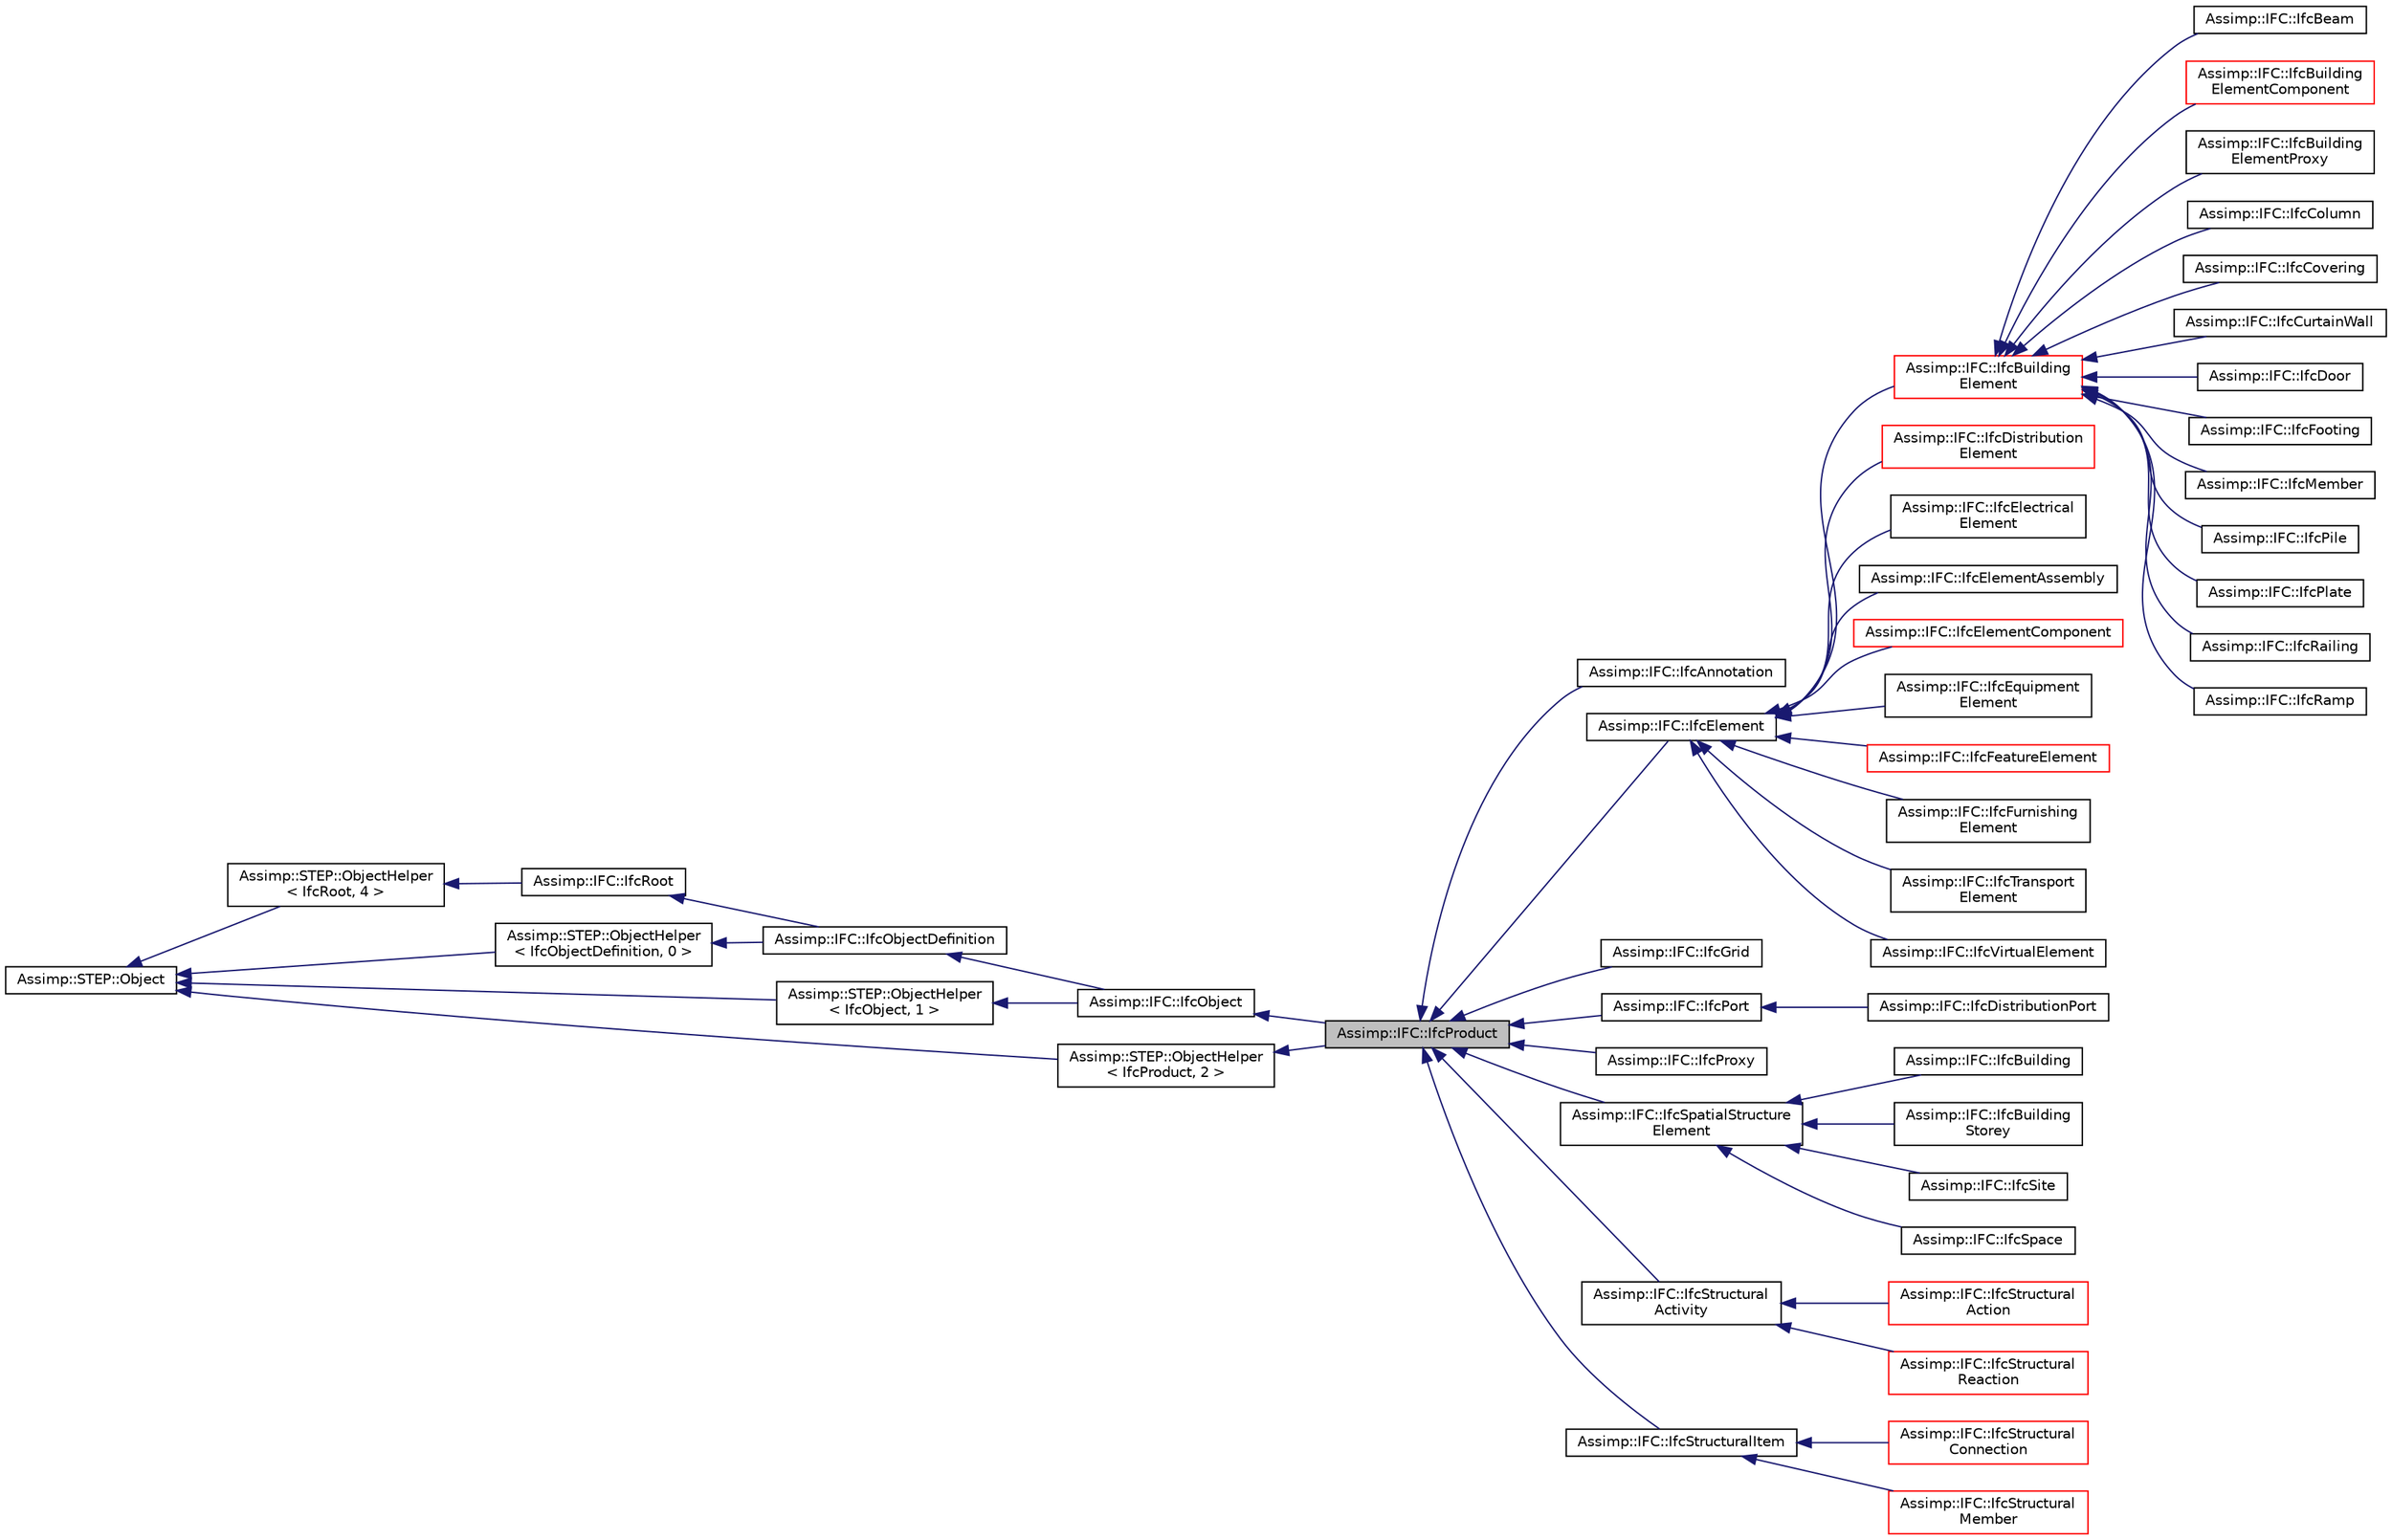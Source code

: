 digraph "Assimp::IFC::IfcProduct"
{
  edge [fontname="Helvetica",fontsize="10",labelfontname="Helvetica",labelfontsize="10"];
  node [fontname="Helvetica",fontsize="10",shape=record];
  rankdir="LR";
  Node1 [label="Assimp::IFC::IfcProduct",height=0.2,width=0.4,color="black", fillcolor="grey75", style="filled", fontcolor="black"];
  Node2 -> Node1 [dir="back",color="midnightblue",fontsize="10",style="solid",fontname="Helvetica"];
  Node2 [label="Assimp::IFC::IfcObject",height=0.2,width=0.4,color="black", fillcolor="white", style="filled",URL="$struct_assimp_1_1_i_f_c_1_1_ifc_object.html"];
  Node3 -> Node2 [dir="back",color="midnightblue",fontsize="10",style="solid",fontname="Helvetica"];
  Node3 [label="Assimp::IFC::IfcObjectDefinition",height=0.2,width=0.4,color="black", fillcolor="white", style="filled",URL="$struct_assimp_1_1_i_f_c_1_1_ifc_object_definition.html"];
  Node4 -> Node3 [dir="back",color="midnightblue",fontsize="10",style="solid",fontname="Helvetica"];
  Node4 [label="Assimp::IFC::IfcRoot",height=0.2,width=0.4,color="black", fillcolor="white", style="filled",URL="$struct_assimp_1_1_i_f_c_1_1_ifc_root.html"];
  Node5 -> Node4 [dir="back",color="midnightblue",fontsize="10",style="solid",fontname="Helvetica"];
  Node5 [label="Assimp::STEP::ObjectHelper\l\< IfcRoot, 4 \>",height=0.2,width=0.4,color="black", fillcolor="white", style="filled",URL="$struct_assimp_1_1_s_t_e_p_1_1_object_helper.html"];
  Node6 -> Node5 [dir="back",color="midnightblue",fontsize="10",style="solid",fontname="Helvetica"];
  Node6 [label="Assimp::STEP::Object",height=0.2,width=0.4,color="black", fillcolor="white", style="filled",URL="$class_assimp_1_1_s_t_e_p_1_1_object.html"];
  Node7 -> Node3 [dir="back",color="midnightblue",fontsize="10",style="solid",fontname="Helvetica"];
  Node7 [label="Assimp::STEP::ObjectHelper\l\< IfcObjectDefinition, 0 \>",height=0.2,width=0.4,color="black", fillcolor="white", style="filled",URL="$struct_assimp_1_1_s_t_e_p_1_1_object_helper.html"];
  Node6 -> Node7 [dir="back",color="midnightblue",fontsize="10",style="solid",fontname="Helvetica"];
  Node8 -> Node2 [dir="back",color="midnightblue",fontsize="10",style="solid",fontname="Helvetica"];
  Node8 [label="Assimp::STEP::ObjectHelper\l\< IfcObject, 1 \>",height=0.2,width=0.4,color="black", fillcolor="white", style="filled",URL="$struct_assimp_1_1_s_t_e_p_1_1_object_helper.html"];
  Node6 -> Node8 [dir="back",color="midnightblue",fontsize="10",style="solid",fontname="Helvetica"];
  Node9 -> Node1 [dir="back",color="midnightblue",fontsize="10",style="solid",fontname="Helvetica"];
  Node9 [label="Assimp::STEP::ObjectHelper\l\< IfcProduct, 2 \>",height=0.2,width=0.4,color="black", fillcolor="white", style="filled",URL="$struct_assimp_1_1_s_t_e_p_1_1_object_helper.html"];
  Node6 -> Node9 [dir="back",color="midnightblue",fontsize="10",style="solid",fontname="Helvetica"];
  Node1 -> Node10 [dir="back",color="midnightblue",fontsize="10",style="solid",fontname="Helvetica"];
  Node10 [label="Assimp::IFC::IfcAnnotation",height=0.2,width=0.4,color="black", fillcolor="white", style="filled",URL="$struct_assimp_1_1_i_f_c_1_1_ifc_annotation.html"];
  Node1 -> Node11 [dir="back",color="midnightblue",fontsize="10",style="solid",fontname="Helvetica"];
  Node11 [label="Assimp::IFC::IfcElement",height=0.2,width=0.4,color="black", fillcolor="white", style="filled",URL="$struct_assimp_1_1_i_f_c_1_1_ifc_element.html"];
  Node11 -> Node12 [dir="back",color="midnightblue",fontsize="10",style="solid",fontname="Helvetica"];
  Node12 [label="Assimp::IFC::IfcBuilding\lElement",height=0.2,width=0.4,color="red", fillcolor="white", style="filled",URL="$struct_assimp_1_1_i_f_c_1_1_ifc_building_element.html"];
  Node12 -> Node13 [dir="back",color="midnightblue",fontsize="10",style="solid",fontname="Helvetica"];
  Node13 [label="Assimp::IFC::IfcBeam",height=0.2,width=0.4,color="black", fillcolor="white", style="filled",URL="$struct_assimp_1_1_i_f_c_1_1_ifc_beam.html"];
  Node12 -> Node14 [dir="back",color="midnightblue",fontsize="10",style="solid",fontname="Helvetica"];
  Node14 [label="Assimp::IFC::IfcBuilding\lElementComponent",height=0.2,width=0.4,color="red", fillcolor="white", style="filled",URL="$struct_assimp_1_1_i_f_c_1_1_ifc_building_element_component.html"];
  Node12 -> Node15 [dir="back",color="midnightblue",fontsize="10",style="solid",fontname="Helvetica"];
  Node15 [label="Assimp::IFC::IfcBuilding\lElementProxy",height=0.2,width=0.4,color="black", fillcolor="white", style="filled",URL="$struct_assimp_1_1_i_f_c_1_1_ifc_building_element_proxy.html"];
  Node12 -> Node16 [dir="back",color="midnightblue",fontsize="10",style="solid",fontname="Helvetica"];
  Node16 [label="Assimp::IFC::IfcColumn",height=0.2,width=0.4,color="black", fillcolor="white", style="filled",URL="$struct_assimp_1_1_i_f_c_1_1_ifc_column.html"];
  Node12 -> Node17 [dir="back",color="midnightblue",fontsize="10",style="solid",fontname="Helvetica"];
  Node17 [label="Assimp::IFC::IfcCovering",height=0.2,width=0.4,color="black", fillcolor="white", style="filled",URL="$struct_assimp_1_1_i_f_c_1_1_ifc_covering.html"];
  Node12 -> Node18 [dir="back",color="midnightblue",fontsize="10",style="solid",fontname="Helvetica"];
  Node18 [label="Assimp::IFC::IfcCurtainWall",height=0.2,width=0.4,color="black", fillcolor="white", style="filled",URL="$struct_assimp_1_1_i_f_c_1_1_ifc_curtain_wall.html"];
  Node12 -> Node19 [dir="back",color="midnightblue",fontsize="10",style="solid",fontname="Helvetica"];
  Node19 [label="Assimp::IFC::IfcDoor",height=0.2,width=0.4,color="black", fillcolor="white", style="filled",URL="$struct_assimp_1_1_i_f_c_1_1_ifc_door.html"];
  Node12 -> Node20 [dir="back",color="midnightblue",fontsize="10",style="solid",fontname="Helvetica"];
  Node20 [label="Assimp::IFC::IfcFooting",height=0.2,width=0.4,color="black", fillcolor="white", style="filled",URL="$struct_assimp_1_1_i_f_c_1_1_ifc_footing.html"];
  Node12 -> Node21 [dir="back",color="midnightblue",fontsize="10",style="solid",fontname="Helvetica"];
  Node21 [label="Assimp::IFC::IfcMember",height=0.2,width=0.4,color="black", fillcolor="white", style="filled",URL="$struct_assimp_1_1_i_f_c_1_1_ifc_member.html"];
  Node12 -> Node22 [dir="back",color="midnightblue",fontsize="10",style="solid",fontname="Helvetica"];
  Node22 [label="Assimp::IFC::IfcPile",height=0.2,width=0.4,color="black", fillcolor="white", style="filled",URL="$struct_assimp_1_1_i_f_c_1_1_ifc_pile.html"];
  Node12 -> Node23 [dir="back",color="midnightblue",fontsize="10",style="solid",fontname="Helvetica"];
  Node23 [label="Assimp::IFC::IfcPlate",height=0.2,width=0.4,color="black", fillcolor="white", style="filled",URL="$struct_assimp_1_1_i_f_c_1_1_ifc_plate.html"];
  Node12 -> Node24 [dir="back",color="midnightblue",fontsize="10",style="solid",fontname="Helvetica"];
  Node24 [label="Assimp::IFC::IfcRailing",height=0.2,width=0.4,color="black", fillcolor="white", style="filled",URL="$struct_assimp_1_1_i_f_c_1_1_ifc_railing.html"];
  Node12 -> Node25 [dir="back",color="midnightblue",fontsize="10",style="solid",fontname="Helvetica"];
  Node25 [label="Assimp::IFC::IfcRamp",height=0.2,width=0.4,color="black", fillcolor="white", style="filled",URL="$struct_assimp_1_1_i_f_c_1_1_ifc_ramp.html"];
  Node11 -> Node26 [dir="back",color="midnightblue",fontsize="10",style="solid",fontname="Helvetica"];
  Node26 [label="Assimp::IFC::IfcDistribution\lElement",height=0.2,width=0.4,color="red", fillcolor="white", style="filled",URL="$struct_assimp_1_1_i_f_c_1_1_ifc_distribution_element.html"];
  Node11 -> Node27 [dir="back",color="midnightblue",fontsize="10",style="solid",fontname="Helvetica"];
  Node27 [label="Assimp::IFC::IfcElectrical\lElement",height=0.2,width=0.4,color="black", fillcolor="white", style="filled",URL="$struct_assimp_1_1_i_f_c_1_1_ifc_electrical_element.html"];
  Node11 -> Node28 [dir="back",color="midnightblue",fontsize="10",style="solid",fontname="Helvetica"];
  Node28 [label="Assimp::IFC::IfcElementAssembly",height=0.2,width=0.4,color="black", fillcolor="white", style="filled",URL="$struct_assimp_1_1_i_f_c_1_1_ifc_element_assembly.html"];
  Node11 -> Node29 [dir="back",color="midnightblue",fontsize="10",style="solid",fontname="Helvetica"];
  Node29 [label="Assimp::IFC::IfcElementComponent",height=0.2,width=0.4,color="red", fillcolor="white", style="filled",URL="$struct_assimp_1_1_i_f_c_1_1_ifc_element_component.html"];
  Node11 -> Node30 [dir="back",color="midnightblue",fontsize="10",style="solid",fontname="Helvetica"];
  Node30 [label="Assimp::IFC::IfcEquipment\lElement",height=0.2,width=0.4,color="black", fillcolor="white", style="filled",URL="$struct_assimp_1_1_i_f_c_1_1_ifc_equipment_element.html"];
  Node11 -> Node31 [dir="back",color="midnightblue",fontsize="10",style="solid",fontname="Helvetica"];
  Node31 [label="Assimp::IFC::IfcFeatureElement",height=0.2,width=0.4,color="red", fillcolor="white", style="filled",URL="$struct_assimp_1_1_i_f_c_1_1_ifc_feature_element.html"];
  Node11 -> Node32 [dir="back",color="midnightblue",fontsize="10",style="solid",fontname="Helvetica"];
  Node32 [label="Assimp::IFC::IfcFurnishing\lElement",height=0.2,width=0.4,color="black", fillcolor="white", style="filled",URL="$struct_assimp_1_1_i_f_c_1_1_ifc_furnishing_element.html"];
  Node11 -> Node33 [dir="back",color="midnightblue",fontsize="10",style="solid",fontname="Helvetica"];
  Node33 [label="Assimp::IFC::IfcTransport\lElement",height=0.2,width=0.4,color="black", fillcolor="white", style="filled",URL="$struct_assimp_1_1_i_f_c_1_1_ifc_transport_element.html"];
  Node11 -> Node34 [dir="back",color="midnightblue",fontsize="10",style="solid",fontname="Helvetica"];
  Node34 [label="Assimp::IFC::IfcVirtualElement",height=0.2,width=0.4,color="black", fillcolor="white", style="filled",URL="$struct_assimp_1_1_i_f_c_1_1_ifc_virtual_element.html"];
  Node1 -> Node35 [dir="back",color="midnightblue",fontsize="10",style="solid",fontname="Helvetica"];
  Node35 [label="Assimp::IFC::IfcGrid",height=0.2,width=0.4,color="black", fillcolor="white", style="filled",URL="$struct_assimp_1_1_i_f_c_1_1_ifc_grid.html"];
  Node1 -> Node36 [dir="back",color="midnightblue",fontsize="10",style="solid",fontname="Helvetica"];
  Node36 [label="Assimp::IFC::IfcPort",height=0.2,width=0.4,color="black", fillcolor="white", style="filled",URL="$struct_assimp_1_1_i_f_c_1_1_ifc_port.html"];
  Node36 -> Node37 [dir="back",color="midnightblue",fontsize="10",style="solid",fontname="Helvetica"];
  Node37 [label="Assimp::IFC::IfcDistributionPort",height=0.2,width=0.4,color="black", fillcolor="white", style="filled",URL="$struct_assimp_1_1_i_f_c_1_1_ifc_distribution_port.html"];
  Node1 -> Node38 [dir="back",color="midnightblue",fontsize="10",style="solid",fontname="Helvetica"];
  Node38 [label="Assimp::IFC::IfcProxy",height=0.2,width=0.4,color="black", fillcolor="white", style="filled",URL="$struct_assimp_1_1_i_f_c_1_1_ifc_proxy.html"];
  Node1 -> Node39 [dir="back",color="midnightblue",fontsize="10",style="solid",fontname="Helvetica"];
  Node39 [label="Assimp::IFC::IfcSpatialStructure\lElement",height=0.2,width=0.4,color="black", fillcolor="white", style="filled",URL="$struct_assimp_1_1_i_f_c_1_1_ifc_spatial_structure_element.html"];
  Node39 -> Node40 [dir="back",color="midnightblue",fontsize="10",style="solid",fontname="Helvetica"];
  Node40 [label="Assimp::IFC::IfcBuilding",height=0.2,width=0.4,color="black", fillcolor="white", style="filled",URL="$struct_assimp_1_1_i_f_c_1_1_ifc_building.html"];
  Node39 -> Node41 [dir="back",color="midnightblue",fontsize="10",style="solid",fontname="Helvetica"];
  Node41 [label="Assimp::IFC::IfcBuilding\lStorey",height=0.2,width=0.4,color="black", fillcolor="white", style="filled",URL="$struct_assimp_1_1_i_f_c_1_1_ifc_building_storey.html"];
  Node39 -> Node42 [dir="back",color="midnightblue",fontsize="10",style="solid",fontname="Helvetica"];
  Node42 [label="Assimp::IFC::IfcSite",height=0.2,width=0.4,color="black", fillcolor="white", style="filled",URL="$struct_assimp_1_1_i_f_c_1_1_ifc_site.html"];
  Node39 -> Node43 [dir="back",color="midnightblue",fontsize="10",style="solid",fontname="Helvetica"];
  Node43 [label="Assimp::IFC::IfcSpace",height=0.2,width=0.4,color="black", fillcolor="white", style="filled",URL="$struct_assimp_1_1_i_f_c_1_1_ifc_space.html"];
  Node1 -> Node44 [dir="back",color="midnightblue",fontsize="10",style="solid",fontname="Helvetica"];
  Node44 [label="Assimp::IFC::IfcStructural\lActivity",height=0.2,width=0.4,color="black", fillcolor="white", style="filled",URL="$struct_assimp_1_1_i_f_c_1_1_ifc_structural_activity.html"];
  Node44 -> Node45 [dir="back",color="midnightblue",fontsize="10",style="solid",fontname="Helvetica"];
  Node45 [label="Assimp::IFC::IfcStructural\lAction",height=0.2,width=0.4,color="red", fillcolor="white", style="filled",URL="$struct_assimp_1_1_i_f_c_1_1_ifc_structural_action.html"];
  Node44 -> Node46 [dir="back",color="midnightblue",fontsize="10",style="solid",fontname="Helvetica"];
  Node46 [label="Assimp::IFC::IfcStructural\lReaction",height=0.2,width=0.4,color="red", fillcolor="white", style="filled",URL="$struct_assimp_1_1_i_f_c_1_1_ifc_structural_reaction.html"];
  Node1 -> Node47 [dir="back",color="midnightblue",fontsize="10",style="solid",fontname="Helvetica"];
  Node47 [label="Assimp::IFC::IfcStructuralItem",height=0.2,width=0.4,color="black", fillcolor="white", style="filled",URL="$struct_assimp_1_1_i_f_c_1_1_ifc_structural_item.html"];
  Node47 -> Node48 [dir="back",color="midnightblue",fontsize="10",style="solid",fontname="Helvetica"];
  Node48 [label="Assimp::IFC::IfcStructural\lConnection",height=0.2,width=0.4,color="red", fillcolor="white", style="filled",URL="$struct_assimp_1_1_i_f_c_1_1_ifc_structural_connection.html"];
  Node47 -> Node49 [dir="back",color="midnightblue",fontsize="10",style="solid",fontname="Helvetica"];
  Node49 [label="Assimp::IFC::IfcStructural\lMember",height=0.2,width=0.4,color="red", fillcolor="white", style="filled",URL="$struct_assimp_1_1_i_f_c_1_1_ifc_structural_member.html"];
}
